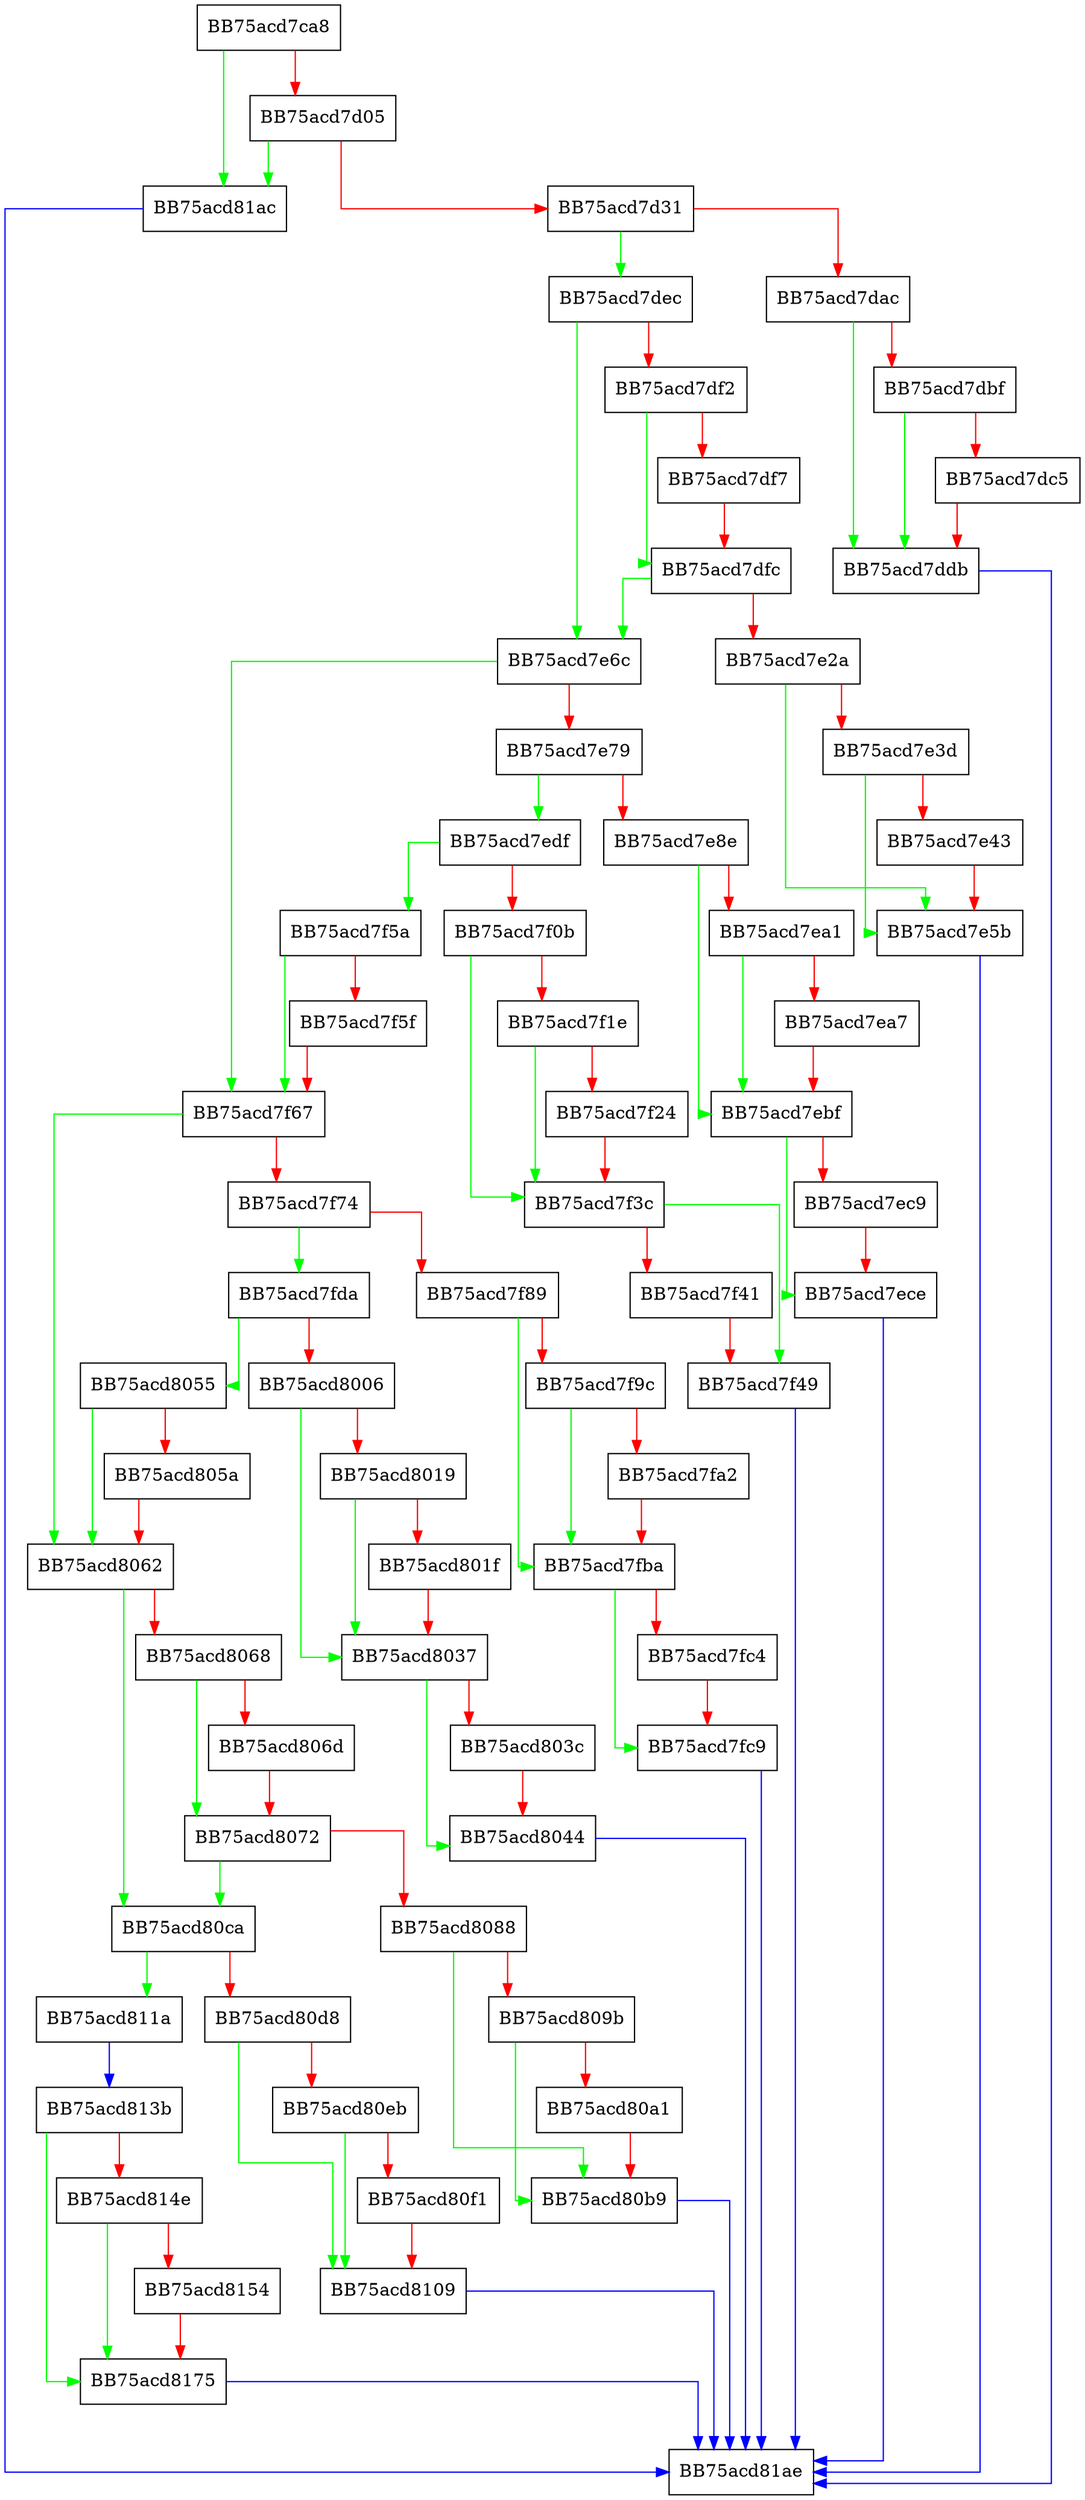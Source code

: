 digraph TriggerBmEvent {
  node [shape="box"];
  graph [splines=ortho];
  BB75acd7ca8 -> BB75acd81ac [color="green"];
  BB75acd7ca8 -> BB75acd7d05 [color="red"];
  BB75acd7d05 -> BB75acd81ac [color="green"];
  BB75acd7d05 -> BB75acd7d31 [color="red"];
  BB75acd7d31 -> BB75acd7dec [color="green"];
  BB75acd7d31 -> BB75acd7dac [color="red"];
  BB75acd7dac -> BB75acd7ddb [color="green"];
  BB75acd7dac -> BB75acd7dbf [color="red"];
  BB75acd7dbf -> BB75acd7ddb [color="green"];
  BB75acd7dbf -> BB75acd7dc5 [color="red"];
  BB75acd7dc5 -> BB75acd7ddb [color="red"];
  BB75acd7ddb -> BB75acd81ae [color="blue"];
  BB75acd7dec -> BB75acd7e6c [color="green"];
  BB75acd7dec -> BB75acd7df2 [color="red"];
  BB75acd7df2 -> BB75acd7dfc [color="green"];
  BB75acd7df2 -> BB75acd7df7 [color="red"];
  BB75acd7df7 -> BB75acd7dfc [color="red"];
  BB75acd7dfc -> BB75acd7e6c [color="green"];
  BB75acd7dfc -> BB75acd7e2a [color="red"];
  BB75acd7e2a -> BB75acd7e5b [color="green"];
  BB75acd7e2a -> BB75acd7e3d [color="red"];
  BB75acd7e3d -> BB75acd7e5b [color="green"];
  BB75acd7e3d -> BB75acd7e43 [color="red"];
  BB75acd7e43 -> BB75acd7e5b [color="red"];
  BB75acd7e5b -> BB75acd81ae [color="blue"];
  BB75acd7e6c -> BB75acd7f67 [color="green"];
  BB75acd7e6c -> BB75acd7e79 [color="red"];
  BB75acd7e79 -> BB75acd7edf [color="green"];
  BB75acd7e79 -> BB75acd7e8e [color="red"];
  BB75acd7e8e -> BB75acd7ebf [color="green"];
  BB75acd7e8e -> BB75acd7ea1 [color="red"];
  BB75acd7ea1 -> BB75acd7ebf [color="green"];
  BB75acd7ea1 -> BB75acd7ea7 [color="red"];
  BB75acd7ea7 -> BB75acd7ebf [color="red"];
  BB75acd7ebf -> BB75acd7ece [color="green"];
  BB75acd7ebf -> BB75acd7ec9 [color="red"];
  BB75acd7ec9 -> BB75acd7ece [color="red"];
  BB75acd7ece -> BB75acd81ae [color="blue"];
  BB75acd7edf -> BB75acd7f5a [color="green"];
  BB75acd7edf -> BB75acd7f0b [color="red"];
  BB75acd7f0b -> BB75acd7f3c [color="green"];
  BB75acd7f0b -> BB75acd7f1e [color="red"];
  BB75acd7f1e -> BB75acd7f3c [color="green"];
  BB75acd7f1e -> BB75acd7f24 [color="red"];
  BB75acd7f24 -> BB75acd7f3c [color="red"];
  BB75acd7f3c -> BB75acd7f49 [color="green"];
  BB75acd7f3c -> BB75acd7f41 [color="red"];
  BB75acd7f41 -> BB75acd7f49 [color="red"];
  BB75acd7f49 -> BB75acd81ae [color="blue"];
  BB75acd7f5a -> BB75acd7f67 [color="green"];
  BB75acd7f5a -> BB75acd7f5f [color="red"];
  BB75acd7f5f -> BB75acd7f67 [color="red"];
  BB75acd7f67 -> BB75acd8062 [color="green"];
  BB75acd7f67 -> BB75acd7f74 [color="red"];
  BB75acd7f74 -> BB75acd7fda [color="green"];
  BB75acd7f74 -> BB75acd7f89 [color="red"];
  BB75acd7f89 -> BB75acd7fba [color="green"];
  BB75acd7f89 -> BB75acd7f9c [color="red"];
  BB75acd7f9c -> BB75acd7fba [color="green"];
  BB75acd7f9c -> BB75acd7fa2 [color="red"];
  BB75acd7fa2 -> BB75acd7fba [color="red"];
  BB75acd7fba -> BB75acd7fc9 [color="green"];
  BB75acd7fba -> BB75acd7fc4 [color="red"];
  BB75acd7fc4 -> BB75acd7fc9 [color="red"];
  BB75acd7fc9 -> BB75acd81ae [color="blue"];
  BB75acd7fda -> BB75acd8055 [color="green"];
  BB75acd7fda -> BB75acd8006 [color="red"];
  BB75acd8006 -> BB75acd8037 [color="green"];
  BB75acd8006 -> BB75acd8019 [color="red"];
  BB75acd8019 -> BB75acd8037 [color="green"];
  BB75acd8019 -> BB75acd801f [color="red"];
  BB75acd801f -> BB75acd8037 [color="red"];
  BB75acd8037 -> BB75acd8044 [color="green"];
  BB75acd8037 -> BB75acd803c [color="red"];
  BB75acd803c -> BB75acd8044 [color="red"];
  BB75acd8044 -> BB75acd81ae [color="blue"];
  BB75acd8055 -> BB75acd8062 [color="green"];
  BB75acd8055 -> BB75acd805a [color="red"];
  BB75acd805a -> BB75acd8062 [color="red"];
  BB75acd8062 -> BB75acd80ca [color="green"];
  BB75acd8062 -> BB75acd8068 [color="red"];
  BB75acd8068 -> BB75acd8072 [color="green"];
  BB75acd8068 -> BB75acd806d [color="red"];
  BB75acd806d -> BB75acd8072 [color="red"];
  BB75acd8072 -> BB75acd80ca [color="green"];
  BB75acd8072 -> BB75acd8088 [color="red"];
  BB75acd8088 -> BB75acd80b9 [color="green"];
  BB75acd8088 -> BB75acd809b [color="red"];
  BB75acd809b -> BB75acd80b9 [color="green"];
  BB75acd809b -> BB75acd80a1 [color="red"];
  BB75acd80a1 -> BB75acd80b9 [color="red"];
  BB75acd80b9 -> BB75acd81ae [color="blue"];
  BB75acd80ca -> BB75acd811a [color="green"];
  BB75acd80ca -> BB75acd80d8 [color="red"];
  BB75acd80d8 -> BB75acd8109 [color="green"];
  BB75acd80d8 -> BB75acd80eb [color="red"];
  BB75acd80eb -> BB75acd8109 [color="green"];
  BB75acd80eb -> BB75acd80f1 [color="red"];
  BB75acd80f1 -> BB75acd8109 [color="red"];
  BB75acd8109 -> BB75acd81ae [color="blue"];
  BB75acd811a -> BB75acd813b [color="blue"];
  BB75acd813b -> BB75acd8175 [color="green"];
  BB75acd813b -> BB75acd814e [color="red"];
  BB75acd814e -> BB75acd8175 [color="green"];
  BB75acd814e -> BB75acd8154 [color="red"];
  BB75acd8154 -> BB75acd8175 [color="red"];
  BB75acd8175 -> BB75acd81ae [color="blue"];
  BB75acd81ac -> BB75acd81ae [color="blue"];
}